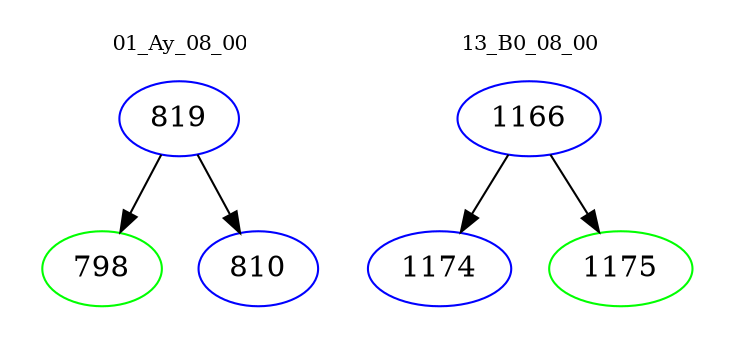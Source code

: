 digraph{
subgraph cluster_0 {
color = white
label = "01_Ay_08_00";
fontsize=10;
T0_819 [label="819", color="blue"]
T0_819 -> T0_798 [color="black"]
T0_798 [label="798", color="green"]
T0_819 -> T0_810 [color="black"]
T0_810 [label="810", color="blue"]
}
subgraph cluster_1 {
color = white
label = "13_B0_08_00";
fontsize=10;
T1_1166 [label="1166", color="blue"]
T1_1166 -> T1_1174 [color="black"]
T1_1174 [label="1174", color="blue"]
T1_1166 -> T1_1175 [color="black"]
T1_1175 [label="1175", color="green"]
}
}
